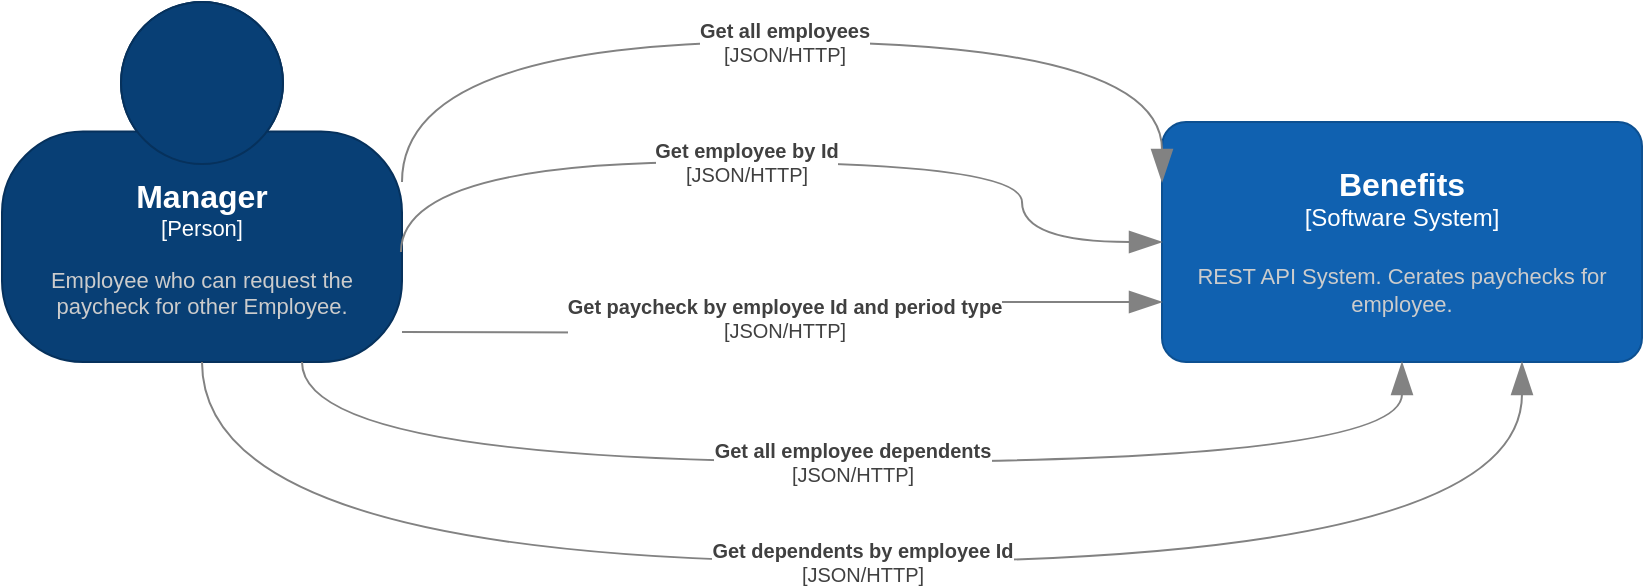 <mxfile version="27.0.4" pages="3">
  <diagram name="Business Context" id="-RgfIIAF3kLOnEqnCcgt">
    <mxGraphModel dx="2633" dy="929" grid="1" gridSize="10" guides="1" tooltips="1" connect="1" arrows="1" fold="1" page="1" pageScale="1" pageWidth="850" pageHeight="1100" math="0" shadow="0">
      <root>
        <mxCell id="0" />
        <mxCell id="1" parent="0" />
        <object placeholders="1" c4Name="Manager" c4Type="Person" c4Description="Employee who can request the paycheck for other Employee. " label="&lt;font style=&quot;font-size: 16px&quot;&gt;&lt;b&gt;%c4Name%&lt;/b&gt;&lt;/font&gt;&lt;div&gt;[%c4Type%]&lt;/div&gt;&lt;br&gt;&lt;div&gt;&lt;font style=&quot;font-size: 11px&quot;&gt;&lt;font color=&quot;#cccccc&quot;&gt;%c4Description%&lt;/font&gt;&lt;/div&gt;" id="eVmNpNEq3VE6d2gAlLow-8">
          <mxCell style="html=1;fontSize=11;dashed=0;whiteSpace=wrap;fillColor=#083F75;strokeColor=#06315C;fontColor=#ffffff;shape=mxgraph.c4.person2;align=center;metaEdit=1;points=[[0.5,0,0],[1,0.5,0],[1,0.75,0],[0.75,1,0],[0.5,1,0],[0.25,1,0],[0,0.75,0],[0,0.5,0]];resizable=0;" parent="1" vertex="1">
            <mxGeometry x="-260" y="700" width="200" height="180" as="geometry" />
          </mxCell>
        </object>
        <object placeholders="1" c4Name="Benefits" c4Type="Software System" c4Description="REST API System. Cerates paychecks for employee." label="&lt;font style=&quot;font-size: 16px&quot;&gt;&lt;b&gt;%c4Name%&lt;/b&gt;&lt;/font&gt;&lt;div&gt;[%c4Type%]&lt;/div&gt;&lt;br&gt;&lt;div&gt;&lt;font style=&quot;font-size: 11px&quot;&gt;&lt;font color=&quot;#cccccc&quot;&gt;%c4Description%&lt;/font&gt;&lt;/div&gt;" id="eVmNpNEq3VE6d2gAlLow-9">
          <mxCell style="rounded=1;whiteSpace=wrap;html=1;labelBackgroundColor=none;fillColor=#1061B0;fontColor=#ffffff;align=center;arcSize=10;strokeColor=#0D5091;metaEdit=1;resizable=0;points=[[0.25,0,0],[0.5,0,0],[0.75,0,0],[1,0.25,0],[1,0.5,0],[1,0.75,0],[0.75,1,0],[0.5,1,0],[0.25,1,0],[0,0.75,0],[0,0.5,0],[0,0.25,0]];" parent="1" vertex="1">
            <mxGeometry x="320" y="760" width="240" height="120" as="geometry" />
          </mxCell>
        </object>
        <object placeholders="1" c4Type="Relationship" c4Technology="JSON/HTTP" c4Description="Get all employees" label="&lt;div style=&quot;text-align: left&quot;&gt;&lt;div style=&quot;text-align: center&quot;&gt;&lt;b&gt;%c4Description%&lt;/b&gt;&lt;/div&gt;&lt;div style=&quot;text-align: center&quot;&gt;[%c4Technology%]&lt;/div&gt;&lt;/div&gt;" id="3GsjgfKxnPfFlwbvxOJt-2">
          <mxCell style="endArrow=blockThin;html=1;fontSize=10;fontColor=#404040;strokeWidth=1;endFill=1;strokeColor=#828282;elbow=vertical;metaEdit=1;endSize=14;startSize=14;jumpStyle=arc;jumpSize=16;rounded=0;edgeStyle=orthogonalEdgeStyle;exitX=1;exitY=0.5;exitDx=0;exitDy=0;exitPerimeter=0;entryX=0;entryY=0.25;entryDx=0;entryDy=0;entryPerimeter=0;curved=1;" edge="1" parent="1" source="eVmNpNEq3VE6d2gAlLow-8" target="eVmNpNEq3VE6d2gAlLow-9">
            <mxGeometry x="0.002" width="240" relative="1" as="geometry">
              <mxPoint x="-60" y="910" as="sourcePoint" />
              <mxPoint x="180" y="910" as="targetPoint" />
              <Array as="points">
                <mxPoint x="-60" y="720" />
                <mxPoint x="320" y="720" />
              </Array>
              <mxPoint as="offset" />
            </mxGeometry>
          </mxCell>
        </object>
        <object placeholders="1" c4Type="Relationship" c4Technology="JSON/HTTP" c4Description="Get paycheck by employee Id and period type" label="&lt;div style=&quot;text-align: left&quot;&gt;&lt;div style=&quot;text-align: center&quot;&gt;&lt;b&gt;%c4Description%&lt;/b&gt;&lt;/div&gt;&lt;div style=&quot;text-align: center&quot;&gt;[%c4Technology%]&lt;/div&gt;&lt;/div&gt;" id="3GsjgfKxnPfFlwbvxOJt-3">
          <mxCell style="endArrow=blockThin;html=1;fontSize=10;fontColor=#404040;strokeWidth=1;endFill=1;strokeColor=#828282;elbow=vertical;metaEdit=1;endSize=14;startSize=14;jumpStyle=arc;jumpSize=16;rounded=0;edgeStyle=orthogonalEdgeStyle;exitX=1;exitY=0.75;exitDx=0;exitDy=0;exitPerimeter=0;entryX=0;entryY=0.75;entryDx=0;entryDy=0;entryPerimeter=0;" edge="1" parent="1" target="eVmNpNEq3VE6d2gAlLow-9">
            <mxGeometry width="240" relative="1" as="geometry">
              <mxPoint x="-60" y="865" as="sourcePoint" />
              <mxPoint x="185" y="860" as="targetPoint" />
            </mxGeometry>
          </mxCell>
        </object>
        <object placeholders="1" c4Type="Relationship" c4Technology="JSON/HTTP" c4Description="Get employee by Id" label="&lt;div style=&quot;text-align: left&quot;&gt;&lt;div style=&quot;text-align: center&quot;&gt;&lt;b&gt;%c4Description%&lt;/b&gt;&lt;/div&gt;&lt;div style=&quot;text-align: center&quot;&gt;[%c4Technology%]&lt;/div&gt;&lt;/div&gt;" id="3GsjgfKxnPfFlwbvxOJt-4">
          <mxCell style="endArrow=blockThin;html=1;fontSize=10;fontColor=#404040;strokeWidth=1;endFill=1;strokeColor=#828282;elbow=vertical;metaEdit=1;endSize=14;startSize=14;jumpStyle=arc;jumpSize=16;rounded=0;edgeStyle=orthogonalEdgeStyle;exitX=1;exitY=0.5;exitDx=0;exitDy=0;exitPerimeter=0;curved=1;" edge="1" parent="1" target="eVmNpNEq3VE6d2gAlLow-9">
            <mxGeometry x="-0.063" width="240" relative="1" as="geometry">
              <mxPoint x="-60.53" y="825" as="sourcePoint" />
              <mxPoint x="184.47" y="835" as="targetPoint" />
              <Array as="points">
                <mxPoint x="-60" y="780" />
                <mxPoint x="250" y="780" />
                <mxPoint x="250" y="820" />
              </Array>
              <mxPoint as="offset" />
            </mxGeometry>
          </mxCell>
        </object>
        <object placeholders="1" c4Type="Relationship" c4Technology="JSON/HTTP" c4Description="Get all employee dependents" label="&lt;div style=&quot;text-align: left&quot;&gt;&lt;div style=&quot;text-align: center&quot;&gt;&lt;b&gt;%c4Description%&lt;/b&gt;&lt;/div&gt;&lt;div style=&quot;text-align: center&quot;&gt;[%c4Technology%]&lt;/div&gt;&lt;/div&gt;" id="3GsjgfKxnPfFlwbvxOJt-5">
          <mxCell style="endArrow=blockThin;html=1;fontSize=10;fontColor=#404040;strokeWidth=1;endFill=1;strokeColor=#828282;elbow=vertical;metaEdit=1;endSize=14;startSize=14;jumpStyle=arc;jumpSize=16;rounded=0;edgeStyle=orthogonalEdgeStyle;exitX=0.75;exitY=1;exitDx=0;exitDy=0;exitPerimeter=0;entryX=0.5;entryY=1;entryDx=0;entryDy=0;entryPerimeter=0;curved=1;" edge="1" parent="1" source="eVmNpNEq3VE6d2gAlLow-8" target="eVmNpNEq3VE6d2gAlLow-9">
            <mxGeometry width="240" relative="1" as="geometry">
              <mxPoint x="-50" y="940" as="sourcePoint" />
              <mxPoint x="440" y="945" as="targetPoint" />
              <Array as="points">
                <mxPoint x="-110" y="930" />
                <mxPoint x="440" y="930" />
              </Array>
            </mxGeometry>
          </mxCell>
        </object>
        <object placeholders="1" c4Type="Relationship" c4Technology="JSON/HTTP" c4Description="Get dependents by employee Id" label="&lt;div style=&quot;text-align: left&quot;&gt;&lt;div style=&quot;text-align: center&quot;&gt;&lt;b&gt;%c4Description%&lt;/b&gt;&lt;/div&gt;&lt;div style=&quot;text-align: center&quot;&gt;[%c4Technology%]&lt;/div&gt;&lt;/div&gt;" id="3GsjgfKxnPfFlwbvxOJt-6">
          <mxCell style="endArrow=blockThin;html=1;fontSize=10;fontColor=#404040;strokeWidth=1;endFill=1;strokeColor=#828282;elbow=vertical;metaEdit=1;endSize=14;startSize=14;jumpStyle=arc;jumpSize=16;rounded=0;edgeStyle=orthogonalEdgeStyle;exitX=0.5;exitY=1;exitDx=0;exitDy=0;exitPerimeter=0;entryX=0.75;entryY=1;entryDx=0;entryDy=0;entryPerimeter=0;curved=1;" edge="1" parent="1" source="eVmNpNEq3VE6d2gAlLow-8" target="eVmNpNEq3VE6d2gAlLow-9">
            <mxGeometry width="240" relative="1" as="geometry">
              <mxPoint x="-100" y="890" as="sourcePoint" />
              <mxPoint x="450" y="890" as="targetPoint" />
              <Array as="points">
                <mxPoint x="-160" y="980" />
                <mxPoint x="500" y="980" />
              </Array>
            </mxGeometry>
          </mxCell>
        </object>
      </root>
    </mxGraphModel>
  </diagram>
  <diagram name="Low level" id="AQAYRyXyrqbU_d5DM4MA">
    <mxGraphModel dx="4077" dy="1238" grid="1" gridSize="10" guides="1" tooltips="1" connect="1" arrows="1" fold="1" page="1" pageScale="1" pageWidth="850" pageHeight="1100" math="0" shadow="0">
      <root>
        <mxCell id="Xw9wiH4d-xfDZdhqPeIJ-0" />
        <mxCell id="Xw9wiH4d-xfDZdhqPeIJ-1" parent="Xw9wiH4d-xfDZdhqPeIJ-0" />
        <mxCell id="Xw9wiH4d-xfDZdhqPeIJ-4" value="Employee" style="swimlane;fontStyle=1;align=center;verticalAlign=top;childLayout=stackLayout;horizontal=1;startSize=26;horizontalStack=0;resizeParent=1;resizeParentMax=0;resizeLast=0;collapsible=1;marginBottom=0;whiteSpace=wrap;html=1;" vertex="1" parent="Xw9wiH4d-xfDZdhqPeIJ-1">
          <mxGeometry x="-420" y="1010" width="160" height="86" as="geometry" />
        </mxCell>
        <mxCell id="Xw9wiH4d-xfDZdhqPeIJ-5" value="+ field: type" style="text;strokeColor=none;fillColor=none;align=left;verticalAlign=top;spacingLeft=4;spacingRight=4;overflow=hidden;rotatable=0;points=[[0,0.5],[1,0.5]];portConstraint=eastwest;whiteSpace=wrap;html=1;" vertex="1" parent="Xw9wiH4d-xfDZdhqPeIJ-4">
          <mxGeometry y="26" width="160" height="26" as="geometry" />
        </mxCell>
        <mxCell id="Xw9wiH4d-xfDZdhqPeIJ-6" value="" style="line;strokeWidth=1;fillColor=none;align=left;verticalAlign=middle;spacingTop=-1;spacingLeft=3;spacingRight=3;rotatable=0;labelPosition=right;points=[];portConstraint=eastwest;strokeColor=inherit;" vertex="1" parent="Xw9wiH4d-xfDZdhqPeIJ-4">
          <mxGeometry y="52" width="160" height="8" as="geometry" />
        </mxCell>
        <mxCell id="Xw9wiH4d-xfDZdhqPeIJ-7" value="+ method(type): type" style="text;strokeColor=none;fillColor=none;align=left;verticalAlign=top;spacingLeft=4;spacingRight=4;overflow=hidden;rotatable=0;points=[[0,0.5],[1,0.5]];portConstraint=eastwest;whiteSpace=wrap;html=1;" vertex="1" parent="Xw9wiH4d-xfDZdhqPeIJ-4">
          <mxGeometry y="60" width="160" height="26" as="geometry" />
        </mxCell>
        <mxCell id="Xw9wiH4d-xfDZdhqPeIJ-8" value="Dependent" style="swimlane;fontStyle=1;align=center;verticalAlign=top;childLayout=stackLayout;horizontal=1;startSize=26;horizontalStack=0;resizeParent=1;resizeParentMax=0;resizeLast=0;collapsible=1;marginBottom=0;whiteSpace=wrap;html=1;" vertex="1" parent="Xw9wiH4d-xfDZdhqPeIJ-1">
          <mxGeometry x="-910" y="1280" width="160" height="86" as="geometry" />
        </mxCell>
        <mxCell id="Xw9wiH4d-xfDZdhqPeIJ-9" value="+ field: type" style="text;strokeColor=none;fillColor=none;align=left;verticalAlign=top;spacingLeft=4;spacingRight=4;overflow=hidden;rotatable=0;points=[[0,0.5],[1,0.5]];portConstraint=eastwest;whiteSpace=wrap;html=1;" vertex="1" parent="Xw9wiH4d-xfDZdhqPeIJ-8">
          <mxGeometry y="26" width="160" height="26" as="geometry" />
        </mxCell>
        <mxCell id="Xw9wiH4d-xfDZdhqPeIJ-10" value="" style="line;strokeWidth=1;fillColor=none;align=left;verticalAlign=middle;spacingTop=-1;spacingLeft=3;spacingRight=3;rotatable=0;labelPosition=right;points=[];portConstraint=eastwest;strokeColor=inherit;" vertex="1" parent="Xw9wiH4d-xfDZdhqPeIJ-8">
          <mxGeometry y="52" width="160" height="8" as="geometry" />
        </mxCell>
        <mxCell id="Xw9wiH4d-xfDZdhqPeIJ-11" value="+ method(type): type" style="text;strokeColor=none;fillColor=none;align=left;verticalAlign=top;spacingLeft=4;spacingRight=4;overflow=hidden;rotatable=0;points=[[0,0.5],[1,0.5]];portConstraint=eastwest;whiteSpace=wrap;html=1;" vertex="1" parent="Xw9wiH4d-xfDZdhqPeIJ-8">
          <mxGeometry y="60" width="160" height="26" as="geometry" />
        </mxCell>
        <mxCell id="Xw9wiH4d-xfDZdhqPeIJ-12" value="Rule" style="swimlane;fontStyle=1;align=center;verticalAlign=top;childLayout=stackLayout;horizontal=1;startSize=26;horizontalStack=0;resizeParent=1;resizeParentMax=0;resizeLast=0;collapsible=1;marginBottom=0;whiteSpace=wrap;html=1;" vertex="1" parent="Xw9wiH4d-xfDZdhqPeIJ-1">
          <mxGeometry x="-240" y="1210" width="160" height="86" as="geometry" />
        </mxCell>
        <mxCell id="Xw9wiH4d-xfDZdhqPeIJ-13" value="+ field: type" style="text;strokeColor=none;fillColor=none;align=left;verticalAlign=top;spacingLeft=4;spacingRight=4;overflow=hidden;rotatable=0;points=[[0,0.5],[1,0.5]];portConstraint=eastwest;whiteSpace=wrap;html=1;" vertex="1" parent="Xw9wiH4d-xfDZdhqPeIJ-12">
          <mxGeometry y="26" width="160" height="26" as="geometry" />
        </mxCell>
        <mxCell id="Xw9wiH4d-xfDZdhqPeIJ-14" value="" style="line;strokeWidth=1;fillColor=none;align=left;verticalAlign=middle;spacingTop=-1;spacingLeft=3;spacingRight=3;rotatable=0;labelPosition=right;points=[];portConstraint=eastwest;strokeColor=inherit;" vertex="1" parent="Xw9wiH4d-xfDZdhqPeIJ-12">
          <mxGeometry y="52" width="160" height="8" as="geometry" />
        </mxCell>
        <mxCell id="Xw9wiH4d-xfDZdhqPeIJ-15" value="+ method(type): type" style="text;strokeColor=none;fillColor=none;align=left;verticalAlign=top;spacingLeft=4;spacingRight=4;overflow=hidden;rotatable=0;points=[[0,0.5],[1,0.5]];portConstraint=eastwest;whiteSpace=wrap;html=1;" vertex="1" parent="Xw9wiH4d-xfDZdhqPeIJ-12">
          <mxGeometry y="60" width="160" height="26" as="geometry" />
        </mxCell>
        <mxCell id="Xw9wiH4d-xfDZdhqPeIJ-16" value="Children" style="swimlane;fontStyle=1;align=center;verticalAlign=top;childLayout=stackLayout;horizontal=1;startSize=26;horizontalStack=0;resizeParent=1;resizeParentMax=0;resizeLast=0;collapsible=1;marginBottom=0;whiteSpace=wrap;html=1;" vertex="1" parent="Xw9wiH4d-xfDZdhqPeIJ-1">
          <mxGeometry x="-690" y="1146" width="160" height="86" as="geometry" />
        </mxCell>
        <mxCell id="Xw9wiH4d-xfDZdhqPeIJ-17" value="+ field: type" style="text;strokeColor=none;fillColor=none;align=left;verticalAlign=top;spacingLeft=4;spacingRight=4;overflow=hidden;rotatable=0;points=[[0,0.5],[1,0.5]];portConstraint=eastwest;whiteSpace=wrap;html=1;" vertex="1" parent="Xw9wiH4d-xfDZdhqPeIJ-16">
          <mxGeometry y="26" width="160" height="26" as="geometry" />
        </mxCell>
        <mxCell id="Xw9wiH4d-xfDZdhqPeIJ-18" value="" style="line;strokeWidth=1;fillColor=none;align=left;verticalAlign=middle;spacingTop=-1;spacingLeft=3;spacingRight=3;rotatable=0;labelPosition=right;points=[];portConstraint=eastwest;strokeColor=inherit;" vertex="1" parent="Xw9wiH4d-xfDZdhqPeIJ-16">
          <mxGeometry y="52" width="160" height="8" as="geometry" />
        </mxCell>
        <mxCell id="Xw9wiH4d-xfDZdhqPeIJ-19" value="+ method(type): type" style="text;strokeColor=none;fillColor=none;align=left;verticalAlign=top;spacingLeft=4;spacingRight=4;overflow=hidden;rotatable=0;points=[[0,0.5],[1,0.5]];portConstraint=eastwest;whiteSpace=wrap;html=1;" vertex="1" parent="Xw9wiH4d-xfDZdhqPeIJ-16">
          <mxGeometry y="60" width="160" height="26" as="geometry" />
        </mxCell>
        <mxCell id="Xw9wiH4d-xfDZdhqPeIJ-20" value="Spouse" style="swimlane;fontStyle=1;align=center;verticalAlign=top;childLayout=stackLayout;horizontal=1;startSize=26;horizontalStack=0;resizeParent=1;resizeParentMax=0;resizeLast=0;collapsible=1;marginBottom=0;whiteSpace=wrap;html=1;" vertex="1" parent="Xw9wiH4d-xfDZdhqPeIJ-1">
          <mxGeometry x="-690" y="1282" width="160" height="86" as="geometry" />
        </mxCell>
        <mxCell id="Xw9wiH4d-xfDZdhqPeIJ-21" value="+ field: type" style="text;strokeColor=none;fillColor=none;align=left;verticalAlign=top;spacingLeft=4;spacingRight=4;overflow=hidden;rotatable=0;points=[[0,0.5],[1,0.5]];portConstraint=eastwest;whiteSpace=wrap;html=1;" vertex="1" parent="Xw9wiH4d-xfDZdhqPeIJ-20">
          <mxGeometry y="26" width="160" height="26" as="geometry" />
        </mxCell>
        <mxCell id="Xw9wiH4d-xfDZdhqPeIJ-22" value="" style="line;strokeWidth=1;fillColor=none;align=left;verticalAlign=middle;spacingTop=-1;spacingLeft=3;spacingRight=3;rotatable=0;labelPosition=right;points=[];portConstraint=eastwest;strokeColor=inherit;" vertex="1" parent="Xw9wiH4d-xfDZdhqPeIJ-20">
          <mxGeometry y="52" width="160" height="8" as="geometry" />
        </mxCell>
        <mxCell id="Xw9wiH4d-xfDZdhqPeIJ-23" value="+ method(type): type" style="text;strokeColor=none;fillColor=none;align=left;verticalAlign=top;spacingLeft=4;spacingRight=4;overflow=hidden;rotatable=0;points=[[0,0.5],[1,0.5]];portConstraint=eastwest;whiteSpace=wrap;html=1;" vertex="1" parent="Xw9wiH4d-xfDZdhqPeIJ-20">
          <mxGeometry y="60" width="160" height="26" as="geometry" />
        </mxCell>
        <mxCell id="Xw9wiH4d-xfDZdhqPeIJ-24" value="DomesticPartner" style="swimlane;fontStyle=1;align=center;verticalAlign=top;childLayout=stackLayout;horizontal=1;startSize=26;horizontalStack=0;resizeParent=1;resizeParentMax=0;resizeLast=0;collapsible=1;marginBottom=0;whiteSpace=wrap;html=1;" vertex="1" parent="Xw9wiH4d-xfDZdhqPeIJ-1">
          <mxGeometry x="-690" y="1410" width="160" height="86" as="geometry" />
        </mxCell>
        <mxCell id="Xw9wiH4d-xfDZdhqPeIJ-25" value="+ field: type" style="text;strokeColor=none;fillColor=none;align=left;verticalAlign=top;spacingLeft=4;spacingRight=4;overflow=hidden;rotatable=0;points=[[0,0.5],[1,0.5]];portConstraint=eastwest;whiteSpace=wrap;html=1;" vertex="1" parent="Xw9wiH4d-xfDZdhqPeIJ-24">
          <mxGeometry y="26" width="160" height="26" as="geometry" />
        </mxCell>
        <mxCell id="Xw9wiH4d-xfDZdhqPeIJ-26" value="" style="line;strokeWidth=1;fillColor=none;align=left;verticalAlign=middle;spacingTop=-1;spacingLeft=3;spacingRight=3;rotatable=0;labelPosition=right;points=[];portConstraint=eastwest;strokeColor=inherit;" vertex="1" parent="Xw9wiH4d-xfDZdhqPeIJ-24">
          <mxGeometry y="52" width="160" height="8" as="geometry" />
        </mxCell>
        <mxCell id="Xw9wiH4d-xfDZdhqPeIJ-27" value="+ method(type): type" style="text;strokeColor=none;fillColor=none;align=left;verticalAlign=top;spacingLeft=4;spacingRight=4;overflow=hidden;rotatable=0;points=[[0,0.5],[1,0.5]];portConstraint=eastwest;whiteSpace=wrap;html=1;" vertex="1" parent="Xw9wiH4d-xfDZdhqPeIJ-24">
          <mxGeometry y="60" width="160" height="26" as="geometry" />
        </mxCell>
        <mxCell id="Xw9wiH4d-xfDZdhqPeIJ-28" value="Relation" style="endArrow=open;html=1;endSize=12;startArrow=diamondThin;startSize=14;startFill=0;edgeStyle=orthogonalEdgeStyle;rounded=0;exitX=0.5;exitY=0;exitDx=0;exitDy=0;entryX=0;entryY=0.5;entryDx=0;entryDy=0;" edge="1" parent="Xw9wiH4d-xfDZdhqPeIJ-1" source="Xw9wiH4d-xfDZdhqPeIJ-16" target="Xw9wiH4d-xfDZdhqPeIJ-7">
          <mxGeometry relative="1" as="geometry">
            <mxPoint x="-570" y="1060" as="sourcePoint" />
            <mxPoint x="-410" y="1060" as="targetPoint" />
          </mxGeometry>
        </mxCell>
        <mxCell id="Xw9wiH4d-xfDZdhqPeIJ-29" value="0..n" style="edgeLabel;resizable=0;html=1;align=left;verticalAlign=top;" connectable="0" vertex="1" parent="Xw9wiH4d-xfDZdhqPeIJ-28">
          <mxGeometry x="-1" relative="1" as="geometry" />
        </mxCell>
        <mxCell id="Xw9wiH4d-xfDZdhqPeIJ-30" value="1" style="edgeLabel;resizable=0;html=1;align=right;verticalAlign=top;" connectable="0" vertex="1" parent="Xw9wiH4d-xfDZdhqPeIJ-28">
          <mxGeometry x="1" relative="1" as="geometry" />
        </mxCell>
        <mxCell id="Xw9wiH4d-xfDZdhqPeIJ-31" value="Relation" style="endArrow=open;html=1;endSize=12;startArrow=diamondThin;startSize=14;startFill=0;rounded=0;exitX=0.5;exitY=0;exitDx=0;exitDy=0;entryX=0.462;entryY=0.967;entryDx=0;entryDy=0;entryPerimeter=0;" edge="1" parent="Xw9wiH4d-xfDZdhqPeIJ-1" source="Xw9wiH4d-xfDZdhqPeIJ-20" target="Xw9wiH4d-xfDZdhqPeIJ-7">
          <mxGeometry relative="1" as="geometry">
            <mxPoint x="-600" y="1156" as="sourcePoint" />
            <mxPoint x="-410" y="1093" as="targetPoint" />
          </mxGeometry>
        </mxCell>
        <mxCell id="Xw9wiH4d-xfDZdhqPeIJ-32" value="0..n" style="edgeLabel;resizable=0;html=1;align=left;verticalAlign=top;" connectable="0" vertex="1" parent="Xw9wiH4d-xfDZdhqPeIJ-31">
          <mxGeometry x="-1" relative="1" as="geometry" />
        </mxCell>
        <mxCell id="Xw9wiH4d-xfDZdhqPeIJ-33" value="1" style="edgeLabel;resizable=0;html=1;align=right;verticalAlign=top;" connectable="0" vertex="1" parent="Xw9wiH4d-xfDZdhqPeIJ-31">
          <mxGeometry x="1" relative="1" as="geometry" />
        </mxCell>
        <mxCell id="Xw9wiH4d-xfDZdhqPeIJ-34" value="Relation" style="endArrow=open;html=1;endSize=12;startArrow=diamondThin;startSize=14;startFill=0;rounded=0;exitX=1.003;exitY=0.153;exitDx=0;exitDy=0;exitPerimeter=0;entryX=0.479;entryY=1.033;entryDx=0;entryDy=0;entryPerimeter=0;" edge="1" parent="Xw9wiH4d-xfDZdhqPeIJ-1" source="Xw9wiH4d-xfDZdhqPeIJ-24" target="Xw9wiH4d-xfDZdhqPeIJ-7">
          <mxGeometry relative="1" as="geometry">
            <mxPoint x="-600" y="1292" as="sourcePoint" />
            <mxPoint x="-360" y="1130" as="targetPoint" />
          </mxGeometry>
        </mxCell>
        <mxCell id="Xw9wiH4d-xfDZdhqPeIJ-35" value="0..n" style="edgeLabel;resizable=0;html=1;align=left;verticalAlign=top;" connectable="0" vertex="1" parent="Xw9wiH4d-xfDZdhqPeIJ-34">
          <mxGeometry x="-1" relative="1" as="geometry" />
        </mxCell>
        <mxCell id="Xw9wiH4d-xfDZdhqPeIJ-36" value="1" style="edgeLabel;resizable=0;html=1;align=right;verticalAlign=top;" connectable="0" vertex="1" parent="Xw9wiH4d-xfDZdhqPeIJ-34">
          <mxGeometry x="1" relative="1" as="geometry" />
        </mxCell>
      </root>
    </mxGraphModel>
  </diagram>
  <diagram name="Copy of Page-1" id="awBFN-Hyg0M3or2eOwiC">
    <mxGraphModel grid="1" page="1" gridSize="10" guides="1" tooltips="1" connect="1" arrows="1" fold="1" pageScale="1" pageWidth="850" pageHeight="1100" math="0" shadow="0">
      <root>
        <mxCell id="ipRyp11WYx5CWsVbvcXy-0" />
        <mxCell id="ipRyp11WYx5CWsVbvcXy-1" parent="ipRyp11WYx5CWsVbvcXy-0" />
        <object placeholders="1" c4Name="Benefits" c4Type="Container" c4Technology="SQL Server Database" c4Description="Store employees." label="&lt;font style=&quot;font-size: 16px&quot;&gt;&lt;b&gt;%c4Name%&lt;/b&gt;&lt;/font&gt;&lt;div&gt;[%c4Type%:&amp;nbsp;%c4Technology%]&lt;/div&gt;&lt;br&gt;&lt;div&gt;&lt;font style=&quot;font-size: 11px&quot;&gt;&lt;font color=&quot;#E6E6E6&quot;&gt;%c4Description%&lt;/font&gt;&lt;/div&gt;" id="ipRyp11WYx5CWsVbvcXy-2">
          <mxCell style="shape=cylinder3;size=15;whiteSpace=wrap;html=1;boundedLbl=1;rounded=0;labelBackgroundColor=none;fillColor=#23A2D9;fontSize=12;fontColor=#ffffff;align=center;strokeColor=#0E7DAD;metaEdit=1;points=[[0.5,0,0],[1,0.25,0],[1,0.5,0],[1,0.75,0],[0.5,1,0],[0,0.75,0],[0,0.5,0],[0,0.25,0]];resizable=0;" vertex="1" parent="ipRyp11WYx5CWsVbvcXy-1">
            <mxGeometry x="470" y="350" width="240" height="120" as="geometry" />
          </mxCell>
        </object>
        <object placeholders="1" c4Name="Benefits" c4Type="Container" c4Technology="REST, ASP.NET C#" c4Description="Provide list of employees. Calculate and view a paycheck for an employee" label="&lt;font style=&quot;font-size: 16px&quot;&gt;&lt;b&gt;%c4Name%&lt;/b&gt;&lt;/font&gt;&lt;div&gt;[%c4Type%:&amp;nbsp;%c4Technology%]&lt;/div&gt;&lt;br&gt;&lt;div&gt;&lt;font style=&quot;font-size: 11px&quot;&gt;&lt;font color=&quot;#E6E6E6&quot;&gt;%c4Description%&lt;/font&gt;&lt;/div&gt;" id="ipRyp11WYx5CWsVbvcXy-3">
          <mxCell style="shape=hexagon;size=50;perimeter=hexagonPerimeter2;whiteSpace=wrap;html=1;fixedSize=1;rounded=1;labelBackgroundColor=none;fillColor=#23A2D9;fontSize=12;fontColor=#ffffff;align=center;strokeColor=#0E7DAD;metaEdit=1;points=[[0.5,0,0],[1,0.25,0],[1,0.5,0],[1,0.75,0],[0.5,1,0],[0,0.75,0],[0,0.5,0],[0,0.25,0]];resizable=0;" vertex="1" parent="ipRyp11WYx5CWsVbvcXy-1">
            <mxGeometry x="110" y="335" width="200" height="170" as="geometry" />
          </mxCell>
        </object>
        <object placeholders="1" c4Name="Manager" c4Type="Person" c4Description="Employee who can request the paycheck for other Employee. " label="&lt;font style=&quot;font-size: 16px&quot;&gt;&lt;b&gt;%c4Name%&lt;/b&gt;&lt;/font&gt;&lt;div&gt;[%c4Type%]&lt;/div&gt;&lt;br&gt;&lt;div&gt;&lt;font style=&quot;font-size: 11px&quot;&gt;&lt;font color=&quot;#cccccc&quot;&gt;%c4Description%&lt;/font&gt;&lt;/div&gt;" id="ipRyp11WYx5CWsVbvcXy-4">
          <mxCell style="html=1;fontSize=11;dashed=0;whiteSpace=wrap;fillColor=#083F75;strokeColor=#06315C;fontColor=#ffffff;shape=mxgraph.c4.person2;align=center;metaEdit=1;points=[[0.5,0,0],[1,0.5,0],[1,0.75,0],[0.75,1,0],[0.5,1,0],[0.25,1,0],[0,0.75,0],[0,0.5,0]];resizable=0;" vertex="1" parent="ipRyp11WYx5CWsVbvcXy-1">
            <mxGeometry x="-270" y="310" width="200" height="180" as="geometry" />
          </mxCell>
        </object>
        <object placeholders="1" c4Type="Relationship" c4Technology="JSON/HTTP" c4Description="Makes API calls" label="&lt;div style=&quot;text-align: left&quot;&gt;&lt;div style=&quot;text-align: center&quot;&gt;&lt;b&gt;%c4Description%&lt;/b&gt;&lt;/div&gt;&lt;div style=&quot;text-align: center&quot;&gt;[%c4Technology%]&lt;/div&gt;&lt;/div&gt;" id="ipRyp11WYx5CWsVbvcXy-5">
          <mxCell style="endArrow=blockThin;html=1;fontSize=10;fontColor=#404040;strokeWidth=1;endFill=1;strokeColor=#828282;elbow=vertical;metaEdit=1;endSize=14;startSize=14;jumpStyle=arc;jumpSize=16;rounded=0;edgeStyle=orthogonalEdgeStyle;exitX=1.01;exitY=0.656;exitDx=0;exitDy=0;exitPerimeter=0;entryX=0;entryY=0.5;entryDx=0;entryDy=0;entryPerimeter=0;" edge="1" parent="ipRyp11WYx5CWsVbvcXy-1" source="ipRyp11WYx5CWsVbvcXy-4" target="ipRyp11WYx5CWsVbvcXy-3">
            <mxGeometry x="-0.001" width="240" relative="1" as="geometry">
              <mxPoint x="-40" y="500" as="sourcePoint" />
              <mxPoint x="200" y="500" as="targetPoint" />
              <mxPoint as="offset" />
            </mxGeometry>
          </mxCell>
        </object>
        <object placeholders="1" c4Type="Relationship" c4Description="CRUD" label="&lt;div style=&quot;text-align: left&quot;&gt;&lt;div style=&quot;text-align: center&quot;&gt;&lt;b&gt;%c4Description%&lt;/b&gt;&lt;/div&gt;" id="ipRyp11WYx5CWsVbvcXy-6">
          <mxCell style="endArrow=blockThin;html=1;fontSize=10;fontColor=#404040;strokeWidth=1;endFill=1;strokeColor=#828282;elbow=vertical;metaEdit=1;endSize=14;startSize=14;jumpStyle=arc;jumpSize=16;rounded=0;edgeStyle=orthogonalEdgeStyle;entryX=0.008;entryY=0.567;entryDx=0;entryDy=0;entryPerimeter=0;exitX=1;exitY=0.5;exitDx=0;exitDy=0;exitPerimeter=0;" edge="1" parent="ipRyp11WYx5CWsVbvcXy-1" source="ipRyp11WYx5CWsVbvcXy-3" target="ipRyp11WYx5CWsVbvcXy-2">
            <mxGeometry x="0.195" y="-2" width="240" relative="1" as="geometry">
              <mxPoint x="110" y="600" as="sourcePoint" />
              <mxPoint x="350" y="600" as="targetPoint" />
              <mxPoint as="offset" />
            </mxGeometry>
          </mxCell>
        </object>
        <object placeholders="1" c4Name="Manager" c4Type="Person" c4Description="Employee who can request the paycheck for other Employee. " label="&lt;font style=&quot;font-size: 16px&quot;&gt;&lt;b&gt;%c4Name%&lt;/b&gt;&lt;/font&gt;&lt;div&gt;[%c4Type%]&lt;/div&gt;&lt;br&gt;&lt;div&gt;&lt;font style=&quot;font-size: 11px&quot;&gt;&lt;font color=&quot;#cccccc&quot;&gt;%c4Description%&lt;/font&gt;&lt;/div&gt;" id="ipRyp11WYx5CWsVbvcXy-7">
          <mxCell style="html=1;fontSize=11;dashed=0;whiteSpace=wrap;fillColor=#083F75;strokeColor=#06315C;fontColor=#ffffff;shape=mxgraph.c4.person2;align=center;metaEdit=1;points=[[0.5,0,0],[1,0.5,0],[1,0.75,0],[0.75,1,0],[0.5,1,0],[0.25,1,0],[0,0.75,0],[0,0.5,0]];resizable=0;" vertex="1" parent="ipRyp11WYx5CWsVbvcXy-1">
            <mxGeometry x="-260" y="700" width="200" height="180" as="geometry" />
          </mxCell>
        </object>
        <object placeholders="1" c4Name="Benefits" c4Type="Software System" c4Description="Calculate benefits for employee" label="&lt;font style=&quot;font-size: 16px&quot;&gt;&lt;b&gt;%c4Name%&lt;/b&gt;&lt;/font&gt;&lt;div&gt;[%c4Type%]&lt;/div&gt;&lt;br&gt;&lt;div&gt;&lt;font style=&quot;font-size: 11px&quot;&gt;&lt;font color=&quot;#cccccc&quot;&gt;%c4Description%&lt;/font&gt;&lt;/div&gt;" id="ipRyp11WYx5CWsVbvcXy-8">
          <mxCell style="rounded=1;whiteSpace=wrap;html=1;labelBackgroundColor=none;fillColor=#1061B0;fontColor=#ffffff;align=center;arcSize=10;strokeColor=#0D5091;metaEdit=1;resizable=0;points=[[0.25,0,0],[0.5,0,0],[0.75,0,0],[1,0.25,0],[1,0.5,0],[1,0.75,0],[0.75,1,0],[0.5,1,0],[0.25,1,0],[0,0.75,0],[0,0.5,0],[0,0.25,0]];" vertex="1" parent="ipRyp11WYx5CWsVbvcXy-1">
            <mxGeometry x="170" y="760" width="240" height="120" as="geometry" />
          </mxCell>
        </object>
        <object placeholders="1" c4Type="Relationship" id="ipRyp11WYx5CWsVbvcXy-9">
          <mxCell style="endArrow=blockThin;html=1;fontSize=10;fontColor=#404040;strokeWidth=1;endFill=1;strokeColor=#828282;elbow=vertical;metaEdit=1;endSize=14;startSize=14;jumpStyle=arc;jumpSize=16;rounded=0;edgeStyle=orthogonalEdgeStyle;entryX=0;entryY=0.25;entryDx=0;entryDy=0;entryPerimeter=0;exitX=1;exitY=0.5;exitDx=0;exitDy=0;exitPerimeter=0;" edge="1" parent="ipRyp11WYx5CWsVbvcXy-1" source="ipRyp11WYx5CWsVbvcXy-7" target="ipRyp11WYx5CWsVbvcXy-8">
            <mxGeometry width="240" relative="1" as="geometry">
              <mxPoint x="-160" y="960" as="sourcePoint" />
              <mxPoint x="80" y="960" as="targetPoint" />
            </mxGeometry>
          </mxCell>
        </object>
        <mxCell id="ipRyp11WYx5CWsVbvcXy-10" value="Get employees" style="edgeLabel;html=1;align=center;verticalAlign=middle;resizable=0;points=[];" vertex="1" connectable="0" parent="ipRyp11WYx5CWsVbvcXy-9">
          <mxGeometry x="0.278" relative="1" as="geometry">
            <mxPoint as="offset" />
          </mxGeometry>
        </mxCell>
        <object placeholders="1" c4Type="Relationship" id="ipRyp11WYx5CWsVbvcXy-11">
          <mxCell style="endArrow=blockThin;html=1;fontSize=10;fontColor=#404040;strokeWidth=1;endFill=1;strokeColor=#828282;elbow=vertical;metaEdit=1;endSize=14;startSize=14;jumpStyle=arc;jumpSize=16;rounded=0;edgeStyle=orthogonalEdgeStyle;entryX=0;entryY=0.5;entryDx=0;entryDy=0;entryPerimeter=0;exitX=1.006;exitY=0.822;exitDx=0;exitDy=0;exitPerimeter=0;" edge="1" parent="ipRyp11WYx5CWsVbvcXy-1" source="ipRyp11WYx5CWsVbvcXy-7">
            <mxGeometry width="240" relative="1" as="geometry">
              <mxPoint x="-50" y="845" as="sourcePoint" />
              <mxPoint x="170" y="840" as="targetPoint" />
            </mxGeometry>
          </mxCell>
        </object>
        <mxCell id="ipRyp11WYx5CWsVbvcXy-12" value="Get paycheck for an employee" style="edgeLabel;html=1;align=center;verticalAlign=middle;resizable=0;points=[];" vertex="1" connectable="0" parent="ipRyp11WYx5CWsVbvcXy-11">
          <mxGeometry x="0.278" relative="1" as="geometry">
            <mxPoint as="offset" />
          </mxGeometry>
        </mxCell>
        <mxCell id="ipRyp11WYx5CWsVbvcXy-13" value="Employee" style="swimlane;fontStyle=1;align=center;verticalAlign=top;childLayout=stackLayout;horizontal=1;startSize=26;horizontalStack=0;resizeParent=1;resizeParentMax=0;resizeLast=0;collapsible=1;marginBottom=0;whiteSpace=wrap;html=1;" vertex="1" parent="ipRyp11WYx5CWsVbvcXy-1">
          <mxGeometry x="-420" y="1010" width="160" height="86" as="geometry" />
        </mxCell>
        <mxCell id="ipRyp11WYx5CWsVbvcXy-14" value="+ field: type" style="text;strokeColor=none;fillColor=none;align=left;verticalAlign=top;spacingLeft=4;spacingRight=4;overflow=hidden;rotatable=0;points=[[0,0.5],[1,0.5]];portConstraint=eastwest;whiteSpace=wrap;html=1;" vertex="1" parent="ipRyp11WYx5CWsVbvcXy-13">
          <mxGeometry y="26" width="160" height="26" as="geometry" />
        </mxCell>
        <mxCell id="ipRyp11WYx5CWsVbvcXy-15" value="" style="line;strokeWidth=1;fillColor=none;align=left;verticalAlign=middle;spacingTop=-1;spacingLeft=3;spacingRight=3;rotatable=0;labelPosition=right;points=[];portConstraint=eastwest;strokeColor=inherit;" vertex="1" parent="ipRyp11WYx5CWsVbvcXy-13">
          <mxGeometry y="52" width="160" height="8" as="geometry" />
        </mxCell>
        <mxCell id="ipRyp11WYx5CWsVbvcXy-16" value="+ method(type): type" style="text;strokeColor=none;fillColor=none;align=left;verticalAlign=top;spacingLeft=4;spacingRight=4;overflow=hidden;rotatable=0;points=[[0,0.5],[1,0.5]];portConstraint=eastwest;whiteSpace=wrap;html=1;" vertex="1" parent="ipRyp11WYx5CWsVbvcXy-13">
          <mxGeometry y="60" width="160" height="26" as="geometry" />
        </mxCell>
        <mxCell id="ipRyp11WYx5CWsVbvcXy-17" value="Dependent" style="swimlane;fontStyle=1;align=center;verticalAlign=top;childLayout=stackLayout;horizontal=1;startSize=26;horizontalStack=0;resizeParent=1;resizeParentMax=0;resizeLast=0;collapsible=1;marginBottom=0;whiteSpace=wrap;html=1;" vertex="1" parent="ipRyp11WYx5CWsVbvcXy-1">
          <mxGeometry x="-910" y="1280" width="160" height="86" as="geometry" />
        </mxCell>
        <mxCell id="ipRyp11WYx5CWsVbvcXy-18" value="+ field: type" style="text;strokeColor=none;fillColor=none;align=left;verticalAlign=top;spacingLeft=4;spacingRight=4;overflow=hidden;rotatable=0;points=[[0,0.5],[1,0.5]];portConstraint=eastwest;whiteSpace=wrap;html=1;" vertex="1" parent="ipRyp11WYx5CWsVbvcXy-17">
          <mxGeometry y="26" width="160" height="26" as="geometry" />
        </mxCell>
        <mxCell id="ipRyp11WYx5CWsVbvcXy-19" value="" style="line;strokeWidth=1;fillColor=none;align=left;verticalAlign=middle;spacingTop=-1;spacingLeft=3;spacingRight=3;rotatable=0;labelPosition=right;points=[];portConstraint=eastwest;strokeColor=inherit;" vertex="1" parent="ipRyp11WYx5CWsVbvcXy-17">
          <mxGeometry y="52" width="160" height="8" as="geometry" />
        </mxCell>
        <mxCell id="ipRyp11WYx5CWsVbvcXy-20" value="+ method(type): type" style="text;strokeColor=none;fillColor=none;align=left;verticalAlign=top;spacingLeft=4;spacingRight=4;overflow=hidden;rotatable=0;points=[[0,0.5],[1,0.5]];portConstraint=eastwest;whiteSpace=wrap;html=1;" vertex="1" parent="ipRyp11WYx5CWsVbvcXy-17">
          <mxGeometry y="60" width="160" height="26" as="geometry" />
        </mxCell>
        <mxCell id="ipRyp11WYx5CWsVbvcXy-21" value="Rule" style="swimlane;fontStyle=1;align=center;verticalAlign=top;childLayout=stackLayout;horizontal=1;startSize=26;horizontalStack=0;resizeParent=1;resizeParentMax=0;resizeLast=0;collapsible=1;marginBottom=0;whiteSpace=wrap;html=1;" vertex="1" parent="ipRyp11WYx5CWsVbvcXy-1">
          <mxGeometry x="-240" y="1210" width="160" height="86" as="geometry" />
        </mxCell>
        <mxCell id="ipRyp11WYx5CWsVbvcXy-22" value="+ field: type" style="text;strokeColor=none;fillColor=none;align=left;verticalAlign=top;spacingLeft=4;spacingRight=4;overflow=hidden;rotatable=0;points=[[0,0.5],[1,0.5]];portConstraint=eastwest;whiteSpace=wrap;html=1;" vertex="1" parent="ipRyp11WYx5CWsVbvcXy-21">
          <mxGeometry y="26" width="160" height="26" as="geometry" />
        </mxCell>
        <mxCell id="ipRyp11WYx5CWsVbvcXy-23" value="" style="line;strokeWidth=1;fillColor=none;align=left;verticalAlign=middle;spacingTop=-1;spacingLeft=3;spacingRight=3;rotatable=0;labelPosition=right;points=[];portConstraint=eastwest;strokeColor=inherit;" vertex="1" parent="ipRyp11WYx5CWsVbvcXy-21">
          <mxGeometry y="52" width="160" height="8" as="geometry" />
        </mxCell>
        <mxCell id="ipRyp11WYx5CWsVbvcXy-24" value="+ method(type): type" style="text;strokeColor=none;fillColor=none;align=left;verticalAlign=top;spacingLeft=4;spacingRight=4;overflow=hidden;rotatable=0;points=[[0,0.5],[1,0.5]];portConstraint=eastwest;whiteSpace=wrap;html=1;" vertex="1" parent="ipRyp11WYx5CWsVbvcXy-21">
          <mxGeometry y="60" width="160" height="26" as="geometry" />
        </mxCell>
        <mxCell id="ipRyp11WYx5CWsVbvcXy-25" value="Children" style="swimlane;fontStyle=1;align=center;verticalAlign=top;childLayout=stackLayout;horizontal=1;startSize=26;horizontalStack=0;resizeParent=1;resizeParentMax=0;resizeLast=0;collapsible=1;marginBottom=0;whiteSpace=wrap;html=1;" vertex="1" parent="ipRyp11WYx5CWsVbvcXy-1">
          <mxGeometry x="-690" y="1146" width="160" height="86" as="geometry" />
        </mxCell>
        <mxCell id="ipRyp11WYx5CWsVbvcXy-26" value="+ field: type" style="text;strokeColor=none;fillColor=none;align=left;verticalAlign=top;spacingLeft=4;spacingRight=4;overflow=hidden;rotatable=0;points=[[0,0.5],[1,0.5]];portConstraint=eastwest;whiteSpace=wrap;html=1;" vertex="1" parent="ipRyp11WYx5CWsVbvcXy-25">
          <mxGeometry y="26" width="160" height="26" as="geometry" />
        </mxCell>
        <mxCell id="ipRyp11WYx5CWsVbvcXy-27" value="" style="line;strokeWidth=1;fillColor=none;align=left;verticalAlign=middle;spacingTop=-1;spacingLeft=3;spacingRight=3;rotatable=0;labelPosition=right;points=[];portConstraint=eastwest;strokeColor=inherit;" vertex="1" parent="ipRyp11WYx5CWsVbvcXy-25">
          <mxGeometry y="52" width="160" height="8" as="geometry" />
        </mxCell>
        <mxCell id="ipRyp11WYx5CWsVbvcXy-28" value="+ method(type): type" style="text;strokeColor=none;fillColor=none;align=left;verticalAlign=top;spacingLeft=4;spacingRight=4;overflow=hidden;rotatable=0;points=[[0,0.5],[1,0.5]];portConstraint=eastwest;whiteSpace=wrap;html=1;" vertex="1" parent="ipRyp11WYx5CWsVbvcXy-25">
          <mxGeometry y="60" width="160" height="26" as="geometry" />
        </mxCell>
        <mxCell id="ipRyp11WYx5CWsVbvcXy-29" value="Spouse" style="swimlane;fontStyle=1;align=center;verticalAlign=top;childLayout=stackLayout;horizontal=1;startSize=26;horizontalStack=0;resizeParent=1;resizeParentMax=0;resizeLast=0;collapsible=1;marginBottom=0;whiteSpace=wrap;html=1;" vertex="1" parent="ipRyp11WYx5CWsVbvcXy-1">
          <mxGeometry x="-690" y="1282" width="160" height="86" as="geometry" />
        </mxCell>
        <mxCell id="ipRyp11WYx5CWsVbvcXy-30" value="+ field: type" style="text;strokeColor=none;fillColor=none;align=left;verticalAlign=top;spacingLeft=4;spacingRight=4;overflow=hidden;rotatable=0;points=[[0,0.5],[1,0.5]];portConstraint=eastwest;whiteSpace=wrap;html=1;" vertex="1" parent="ipRyp11WYx5CWsVbvcXy-29">
          <mxGeometry y="26" width="160" height="26" as="geometry" />
        </mxCell>
        <mxCell id="ipRyp11WYx5CWsVbvcXy-31" value="" style="line;strokeWidth=1;fillColor=none;align=left;verticalAlign=middle;spacingTop=-1;spacingLeft=3;spacingRight=3;rotatable=0;labelPosition=right;points=[];portConstraint=eastwest;strokeColor=inherit;" vertex="1" parent="ipRyp11WYx5CWsVbvcXy-29">
          <mxGeometry y="52" width="160" height="8" as="geometry" />
        </mxCell>
        <mxCell id="ipRyp11WYx5CWsVbvcXy-32" value="+ method(type): type" style="text;strokeColor=none;fillColor=none;align=left;verticalAlign=top;spacingLeft=4;spacingRight=4;overflow=hidden;rotatable=0;points=[[0,0.5],[1,0.5]];portConstraint=eastwest;whiteSpace=wrap;html=1;" vertex="1" parent="ipRyp11WYx5CWsVbvcXy-29">
          <mxGeometry y="60" width="160" height="26" as="geometry" />
        </mxCell>
        <mxCell id="ipRyp11WYx5CWsVbvcXy-33" value="DomesticPartner" style="swimlane;fontStyle=1;align=center;verticalAlign=top;childLayout=stackLayout;horizontal=1;startSize=26;horizontalStack=0;resizeParent=1;resizeParentMax=0;resizeLast=0;collapsible=1;marginBottom=0;whiteSpace=wrap;html=1;" vertex="1" parent="ipRyp11WYx5CWsVbvcXy-1">
          <mxGeometry x="-690" y="1410" width="160" height="86" as="geometry" />
        </mxCell>
        <mxCell id="ipRyp11WYx5CWsVbvcXy-34" value="+ field: type" style="text;strokeColor=none;fillColor=none;align=left;verticalAlign=top;spacingLeft=4;spacingRight=4;overflow=hidden;rotatable=0;points=[[0,0.5],[1,0.5]];portConstraint=eastwest;whiteSpace=wrap;html=1;" vertex="1" parent="ipRyp11WYx5CWsVbvcXy-33">
          <mxGeometry y="26" width="160" height="26" as="geometry" />
        </mxCell>
        <mxCell id="ipRyp11WYx5CWsVbvcXy-35" value="" style="line;strokeWidth=1;fillColor=none;align=left;verticalAlign=middle;spacingTop=-1;spacingLeft=3;spacingRight=3;rotatable=0;labelPosition=right;points=[];portConstraint=eastwest;strokeColor=inherit;" vertex="1" parent="ipRyp11WYx5CWsVbvcXy-33">
          <mxGeometry y="52" width="160" height="8" as="geometry" />
        </mxCell>
        <mxCell id="ipRyp11WYx5CWsVbvcXy-36" value="+ method(type): type" style="text;strokeColor=none;fillColor=none;align=left;verticalAlign=top;spacingLeft=4;spacingRight=4;overflow=hidden;rotatable=0;points=[[0,0.5],[1,0.5]];portConstraint=eastwest;whiteSpace=wrap;html=1;" vertex="1" parent="ipRyp11WYx5CWsVbvcXy-33">
          <mxGeometry y="60" width="160" height="26" as="geometry" />
        </mxCell>
        <mxCell id="ipRyp11WYx5CWsVbvcXy-37" value="Relation" style="endArrow=open;html=1;endSize=12;startArrow=diamondThin;startSize=14;startFill=0;edgeStyle=orthogonalEdgeStyle;rounded=0;exitX=0.5;exitY=0;exitDx=0;exitDy=0;entryX=0;entryY=0.5;entryDx=0;entryDy=0;" edge="1" parent="ipRyp11WYx5CWsVbvcXy-1" source="ipRyp11WYx5CWsVbvcXy-25" target="ipRyp11WYx5CWsVbvcXy-16">
          <mxGeometry relative="1" as="geometry">
            <mxPoint x="-570" y="1060" as="sourcePoint" />
            <mxPoint x="-410" y="1060" as="targetPoint" />
          </mxGeometry>
        </mxCell>
        <mxCell id="ipRyp11WYx5CWsVbvcXy-38" value="0..n" style="edgeLabel;resizable=0;html=1;align=left;verticalAlign=top;" connectable="0" vertex="1" parent="ipRyp11WYx5CWsVbvcXy-37">
          <mxGeometry x="-1" relative="1" as="geometry" />
        </mxCell>
        <mxCell id="ipRyp11WYx5CWsVbvcXy-39" value="1" style="edgeLabel;resizable=0;html=1;align=right;verticalAlign=top;" connectable="0" vertex="1" parent="ipRyp11WYx5CWsVbvcXy-37">
          <mxGeometry x="1" relative="1" as="geometry" />
        </mxCell>
        <mxCell id="ipRyp11WYx5CWsVbvcXy-40" value="Relation" style="endArrow=open;html=1;endSize=12;startArrow=diamondThin;startSize=14;startFill=0;rounded=0;exitX=0.5;exitY=0;exitDx=0;exitDy=0;entryX=0.462;entryY=0.967;entryDx=0;entryDy=0;entryPerimeter=0;" edge="1" parent="ipRyp11WYx5CWsVbvcXy-1" source="ipRyp11WYx5CWsVbvcXy-29" target="ipRyp11WYx5CWsVbvcXy-16">
          <mxGeometry relative="1" as="geometry">
            <mxPoint x="-600" y="1156" as="sourcePoint" />
            <mxPoint x="-410" y="1093" as="targetPoint" />
          </mxGeometry>
        </mxCell>
        <mxCell id="ipRyp11WYx5CWsVbvcXy-41" value="0..n" style="edgeLabel;resizable=0;html=1;align=left;verticalAlign=top;" connectable="0" vertex="1" parent="ipRyp11WYx5CWsVbvcXy-40">
          <mxGeometry x="-1" relative="1" as="geometry" />
        </mxCell>
        <mxCell id="ipRyp11WYx5CWsVbvcXy-42" value="1" style="edgeLabel;resizable=0;html=1;align=right;verticalAlign=top;" connectable="0" vertex="1" parent="ipRyp11WYx5CWsVbvcXy-40">
          <mxGeometry x="1" relative="1" as="geometry" />
        </mxCell>
        <mxCell id="ipRyp11WYx5CWsVbvcXy-43" value="Relation" style="endArrow=open;html=1;endSize=12;startArrow=diamondThin;startSize=14;startFill=0;rounded=0;exitX=1.003;exitY=0.153;exitDx=0;exitDy=0;exitPerimeter=0;entryX=0.479;entryY=1.033;entryDx=0;entryDy=0;entryPerimeter=0;" edge="1" parent="ipRyp11WYx5CWsVbvcXy-1" source="ipRyp11WYx5CWsVbvcXy-33" target="ipRyp11WYx5CWsVbvcXy-16">
          <mxGeometry relative="1" as="geometry">
            <mxPoint x="-600" y="1292" as="sourcePoint" />
            <mxPoint x="-360" y="1130" as="targetPoint" />
          </mxGeometry>
        </mxCell>
        <mxCell id="ipRyp11WYx5CWsVbvcXy-44" value="0..n" style="edgeLabel;resizable=0;html=1;align=left;verticalAlign=top;" connectable="0" vertex="1" parent="ipRyp11WYx5CWsVbvcXy-43">
          <mxGeometry x="-1" relative="1" as="geometry" />
        </mxCell>
        <mxCell id="ipRyp11WYx5CWsVbvcXy-45" value="1" style="edgeLabel;resizable=0;html=1;align=right;verticalAlign=top;" connectable="0" vertex="1" parent="ipRyp11WYx5CWsVbvcXy-43">
          <mxGeometry x="1" relative="1" as="geometry" />
        </mxCell>
      </root>
    </mxGraphModel>
  </diagram>
</mxfile>
